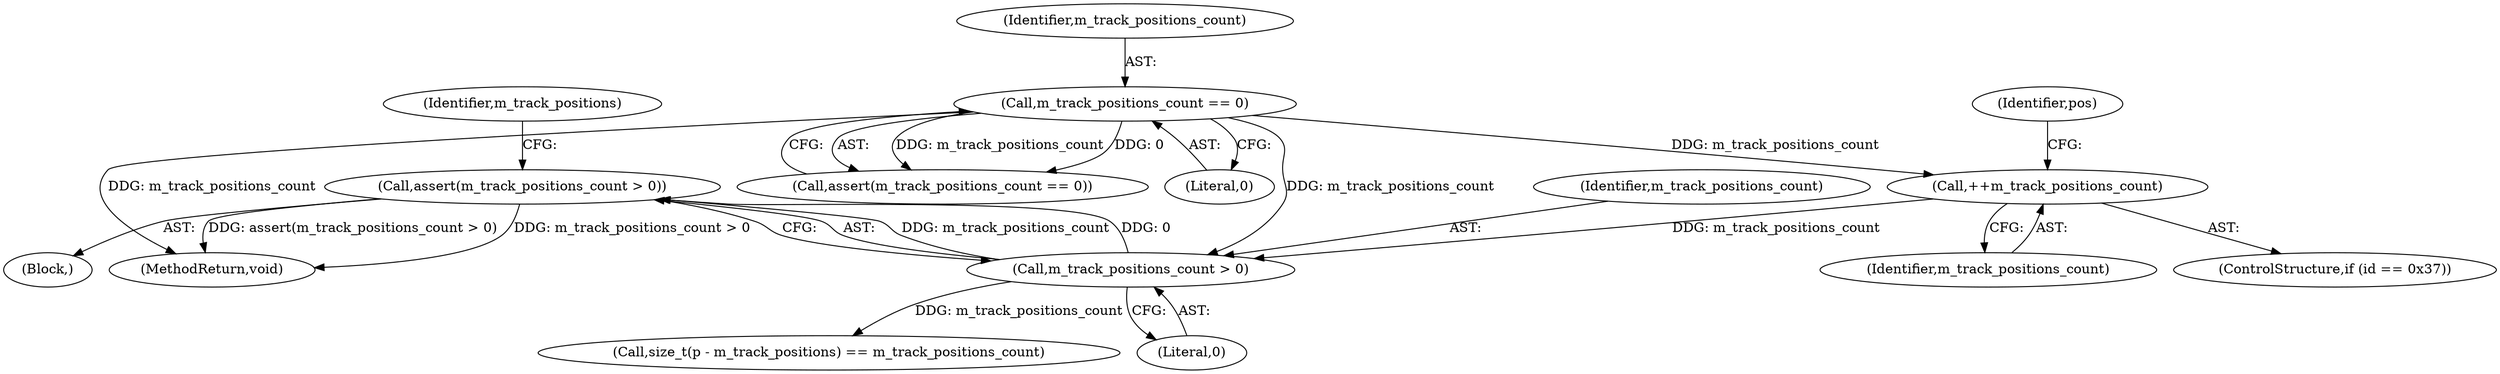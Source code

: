 digraph "1_Android_04839626ed859623901ebd3a5fd483982186b59d_157@API" {
"1000271" [label="(Call,assert(m_track_positions_count > 0))"];
"1000272" [label="(Call,m_track_positions_count > 0)"];
"1000258" [label="(Call,++m_track_positions_count)"];
"1000128" [label="(Call,m_track_positions_count == 0)"];
"1000373" [label="(MethodReturn,void)"];
"1000361" [label="(Call,size_t(p - m_track_positions) == m_track_positions_count)"];
"1000261" [label="(Identifier,pos)"];
"1000129" [label="(Identifier,m_track_positions_count)"];
"1000272" [label="(Call,m_track_positions_count > 0)"];
"1000274" [label="(Literal,0)"];
"1000254" [label="(ControlStructure,if (id == 0x37))"];
"1000130" [label="(Literal,0)"];
"1000273" [label="(Identifier,m_track_positions_count)"];
"1000259" [label="(Identifier,m_track_positions_count)"];
"1000128" [label="(Call,m_track_positions_count == 0)"];
"1000271" [label="(Call,assert(m_track_positions_count > 0))"];
"1000276" [label="(Identifier,m_track_positions)"];
"1000258" [label="(Call,++m_track_positions_count)"];
"1000117" [label="(Block,)"];
"1000127" [label="(Call,assert(m_track_positions_count == 0))"];
"1000271" -> "1000117"  [label="AST: "];
"1000271" -> "1000272"  [label="CFG: "];
"1000272" -> "1000271"  [label="AST: "];
"1000276" -> "1000271"  [label="CFG: "];
"1000271" -> "1000373"  [label="DDG: m_track_positions_count > 0"];
"1000271" -> "1000373"  [label="DDG: assert(m_track_positions_count > 0)"];
"1000272" -> "1000271"  [label="DDG: m_track_positions_count"];
"1000272" -> "1000271"  [label="DDG: 0"];
"1000272" -> "1000274"  [label="CFG: "];
"1000273" -> "1000272"  [label="AST: "];
"1000274" -> "1000272"  [label="AST: "];
"1000258" -> "1000272"  [label="DDG: m_track_positions_count"];
"1000128" -> "1000272"  [label="DDG: m_track_positions_count"];
"1000272" -> "1000361"  [label="DDG: m_track_positions_count"];
"1000258" -> "1000254"  [label="AST: "];
"1000258" -> "1000259"  [label="CFG: "];
"1000259" -> "1000258"  [label="AST: "];
"1000261" -> "1000258"  [label="CFG: "];
"1000128" -> "1000258"  [label="DDG: m_track_positions_count"];
"1000128" -> "1000127"  [label="AST: "];
"1000128" -> "1000130"  [label="CFG: "];
"1000129" -> "1000128"  [label="AST: "];
"1000130" -> "1000128"  [label="AST: "];
"1000127" -> "1000128"  [label="CFG: "];
"1000128" -> "1000373"  [label="DDG: m_track_positions_count"];
"1000128" -> "1000127"  [label="DDG: m_track_positions_count"];
"1000128" -> "1000127"  [label="DDG: 0"];
}
